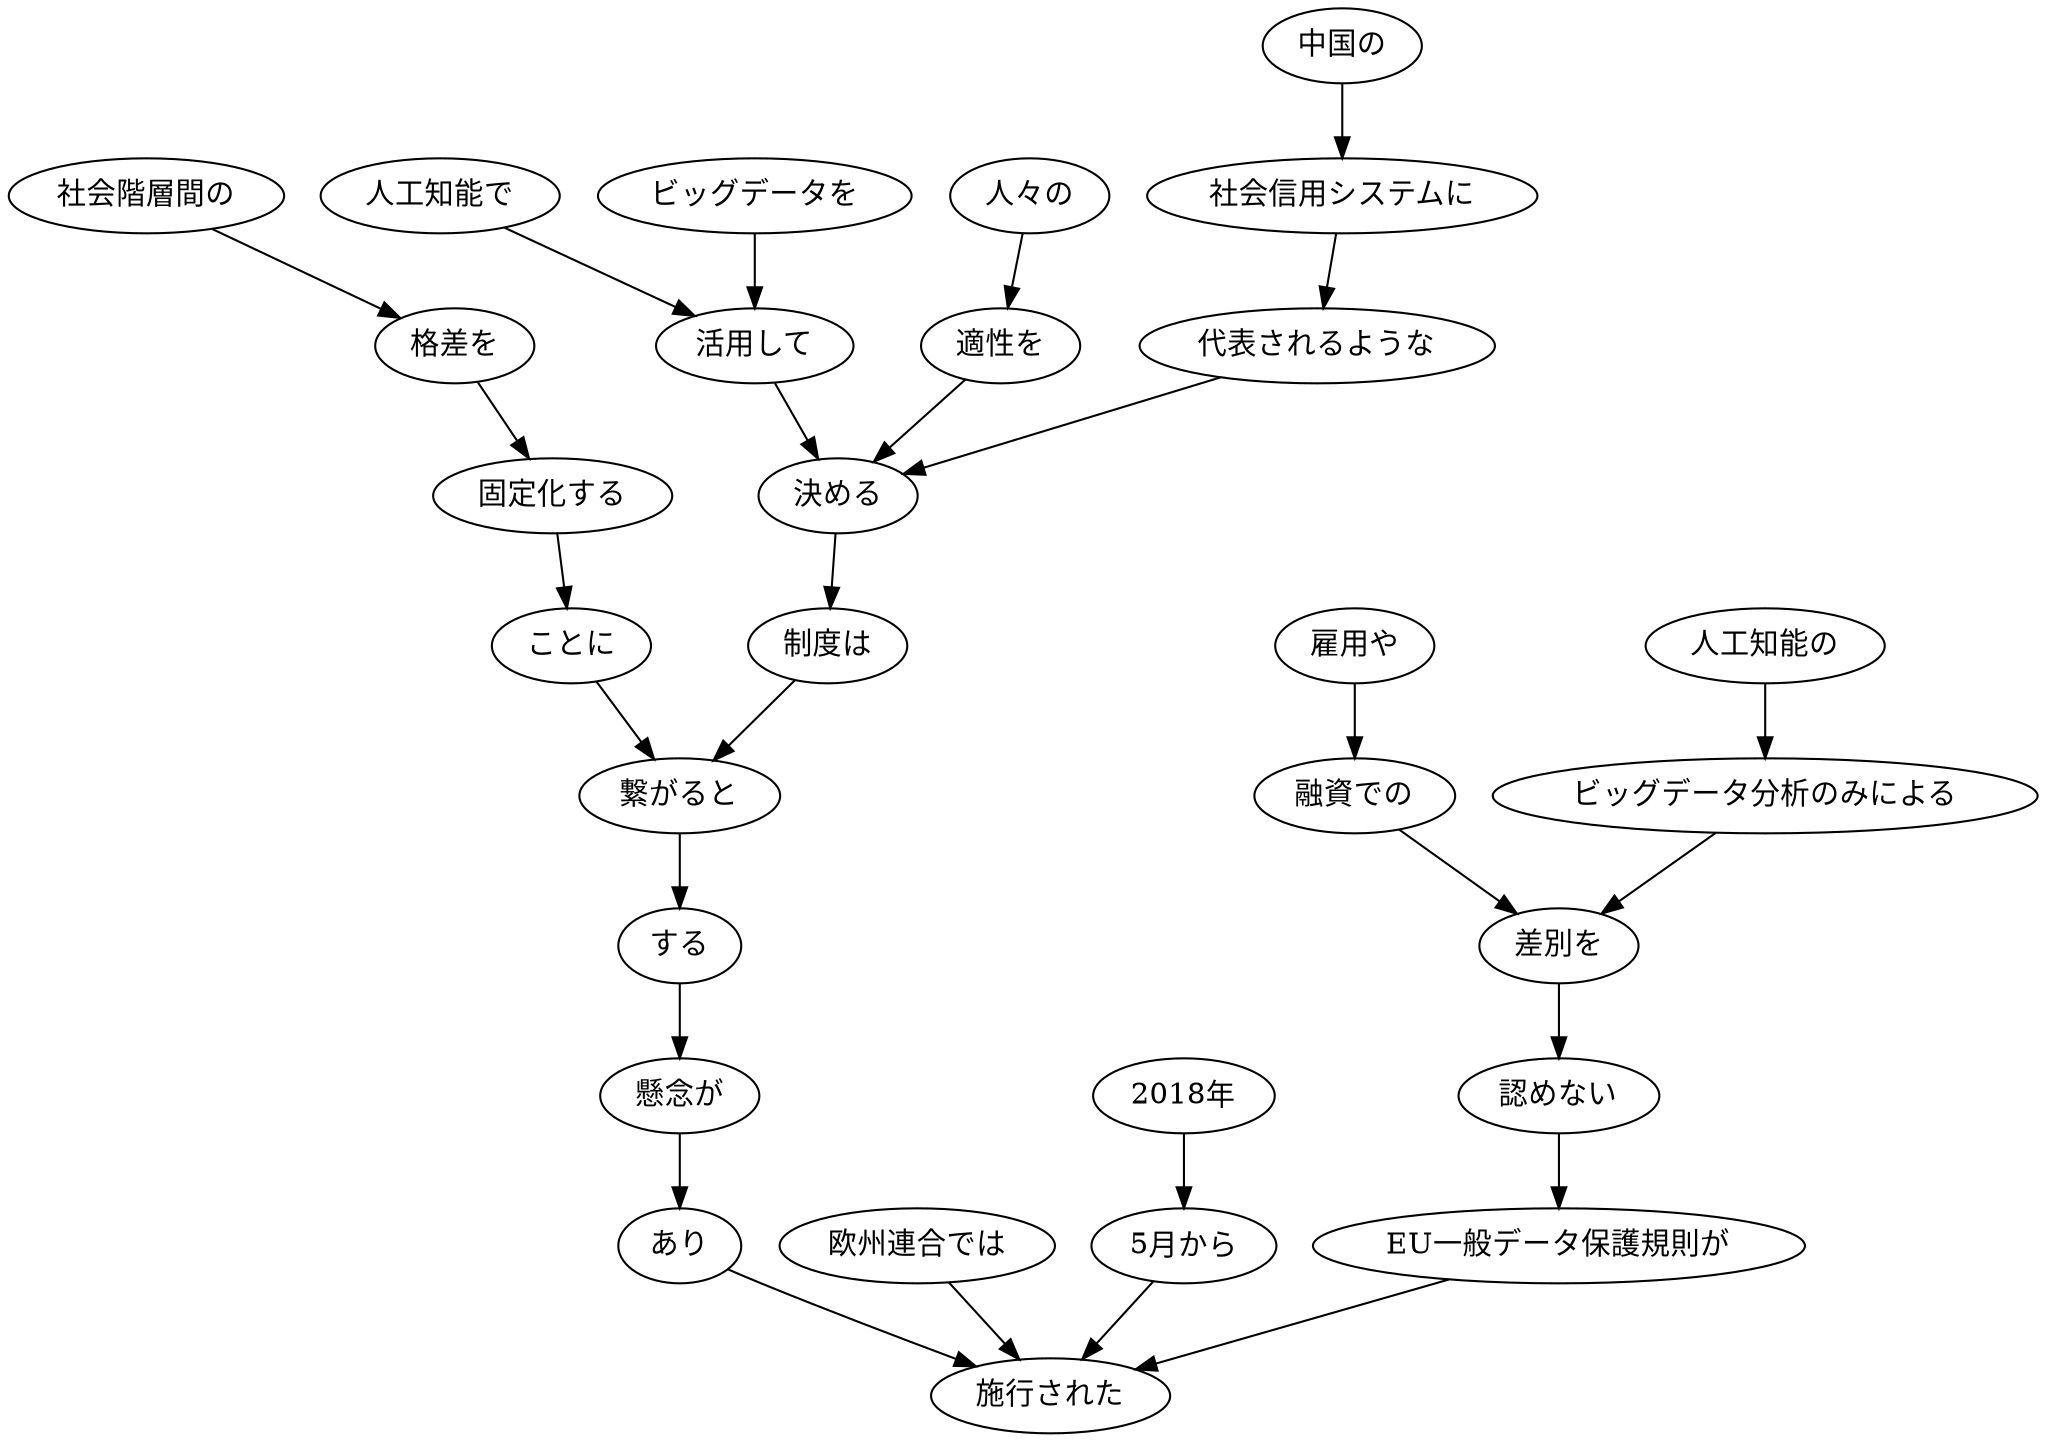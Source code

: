 // ans44
digraph {
	0 [label="中国の"]
	1 [label="社会信用システムに"]
	0 -> 1
	1 [label="社会信用システムに"]
	2 [label="代表されるような"]
	1 -> 2
	2 [label="代表されるような"]
	8 [label="決める"]
	2 -> 8
	3 [label="人工知能で"]
	5 [label="活用して"]
	3 -> 5
	4 [label="ビッグデータを"]
	5 [label="活用して"]
	4 -> 5
	5 [label="活用して"]
	8 [label="決める"]
	5 -> 8
	6 [label="人々の"]
	7 [label="適性を"]
	6 -> 7
	7 [label="適性を"]
	8 [label="決める"]
	7 -> 8
	8 [label="決める"]
	9 [label="制度は"]
	8 -> 9
	9 [label="制度は"]
	14 [label="繋がると"]
	9 -> 14
	10 [label="社会階層間の"]
	11 [label="格差を"]
	10 -> 11
	11 [label="格差を"]
	12 [label="固定化する"]
	11 -> 12
	12 [label="固定化する"]
	13 [label="ことに"]
	12 -> 13
	13 [label="ことに"]
	14 [label="繋がると"]
	13 -> 14
	14 [label="繋がると"]
	15 [label="する"]
	14 -> 15
	15 [label="する"]
	16 [label="懸念が"]
	15 -> 16
	16 [label="懸念が"]
	17 [label="あり"]
	16 -> 17
	17 [label="あり"]
	28 [label="施行された"]
	17 -> 28
	18 [label="欧州連合では"]
	28 [label="施行された"]
	18 -> 28
	19 [label="2018年"]
	20 [label="5月から"]
	19 -> 20
	20 [label="5月から"]
	28 [label="施行された"]
	20 -> 28
	21 [label="人工知能の"]
	22 [label="ビッグデータ分析のみによる"]
	21 -> 22
	22 [label="ビッグデータ分析のみによる"]
	25 [label="差別を"]
	22 -> 25
	23 [label="雇用や"]
	24 [label="融資での"]
	23 -> 24
	24 [label="融資での"]
	25 [label="差別を"]
	24 -> 25
	25 [label="差別を"]
	26 [label="認めない"]
	25 -> 26
	26 [label="認めない"]
	27 [label="EU一般データ保護規則が"]
	26 -> 27
	27 [label="EU一般データ保護規則が"]
	28 [label="施行された"]
	27 -> 28
}
